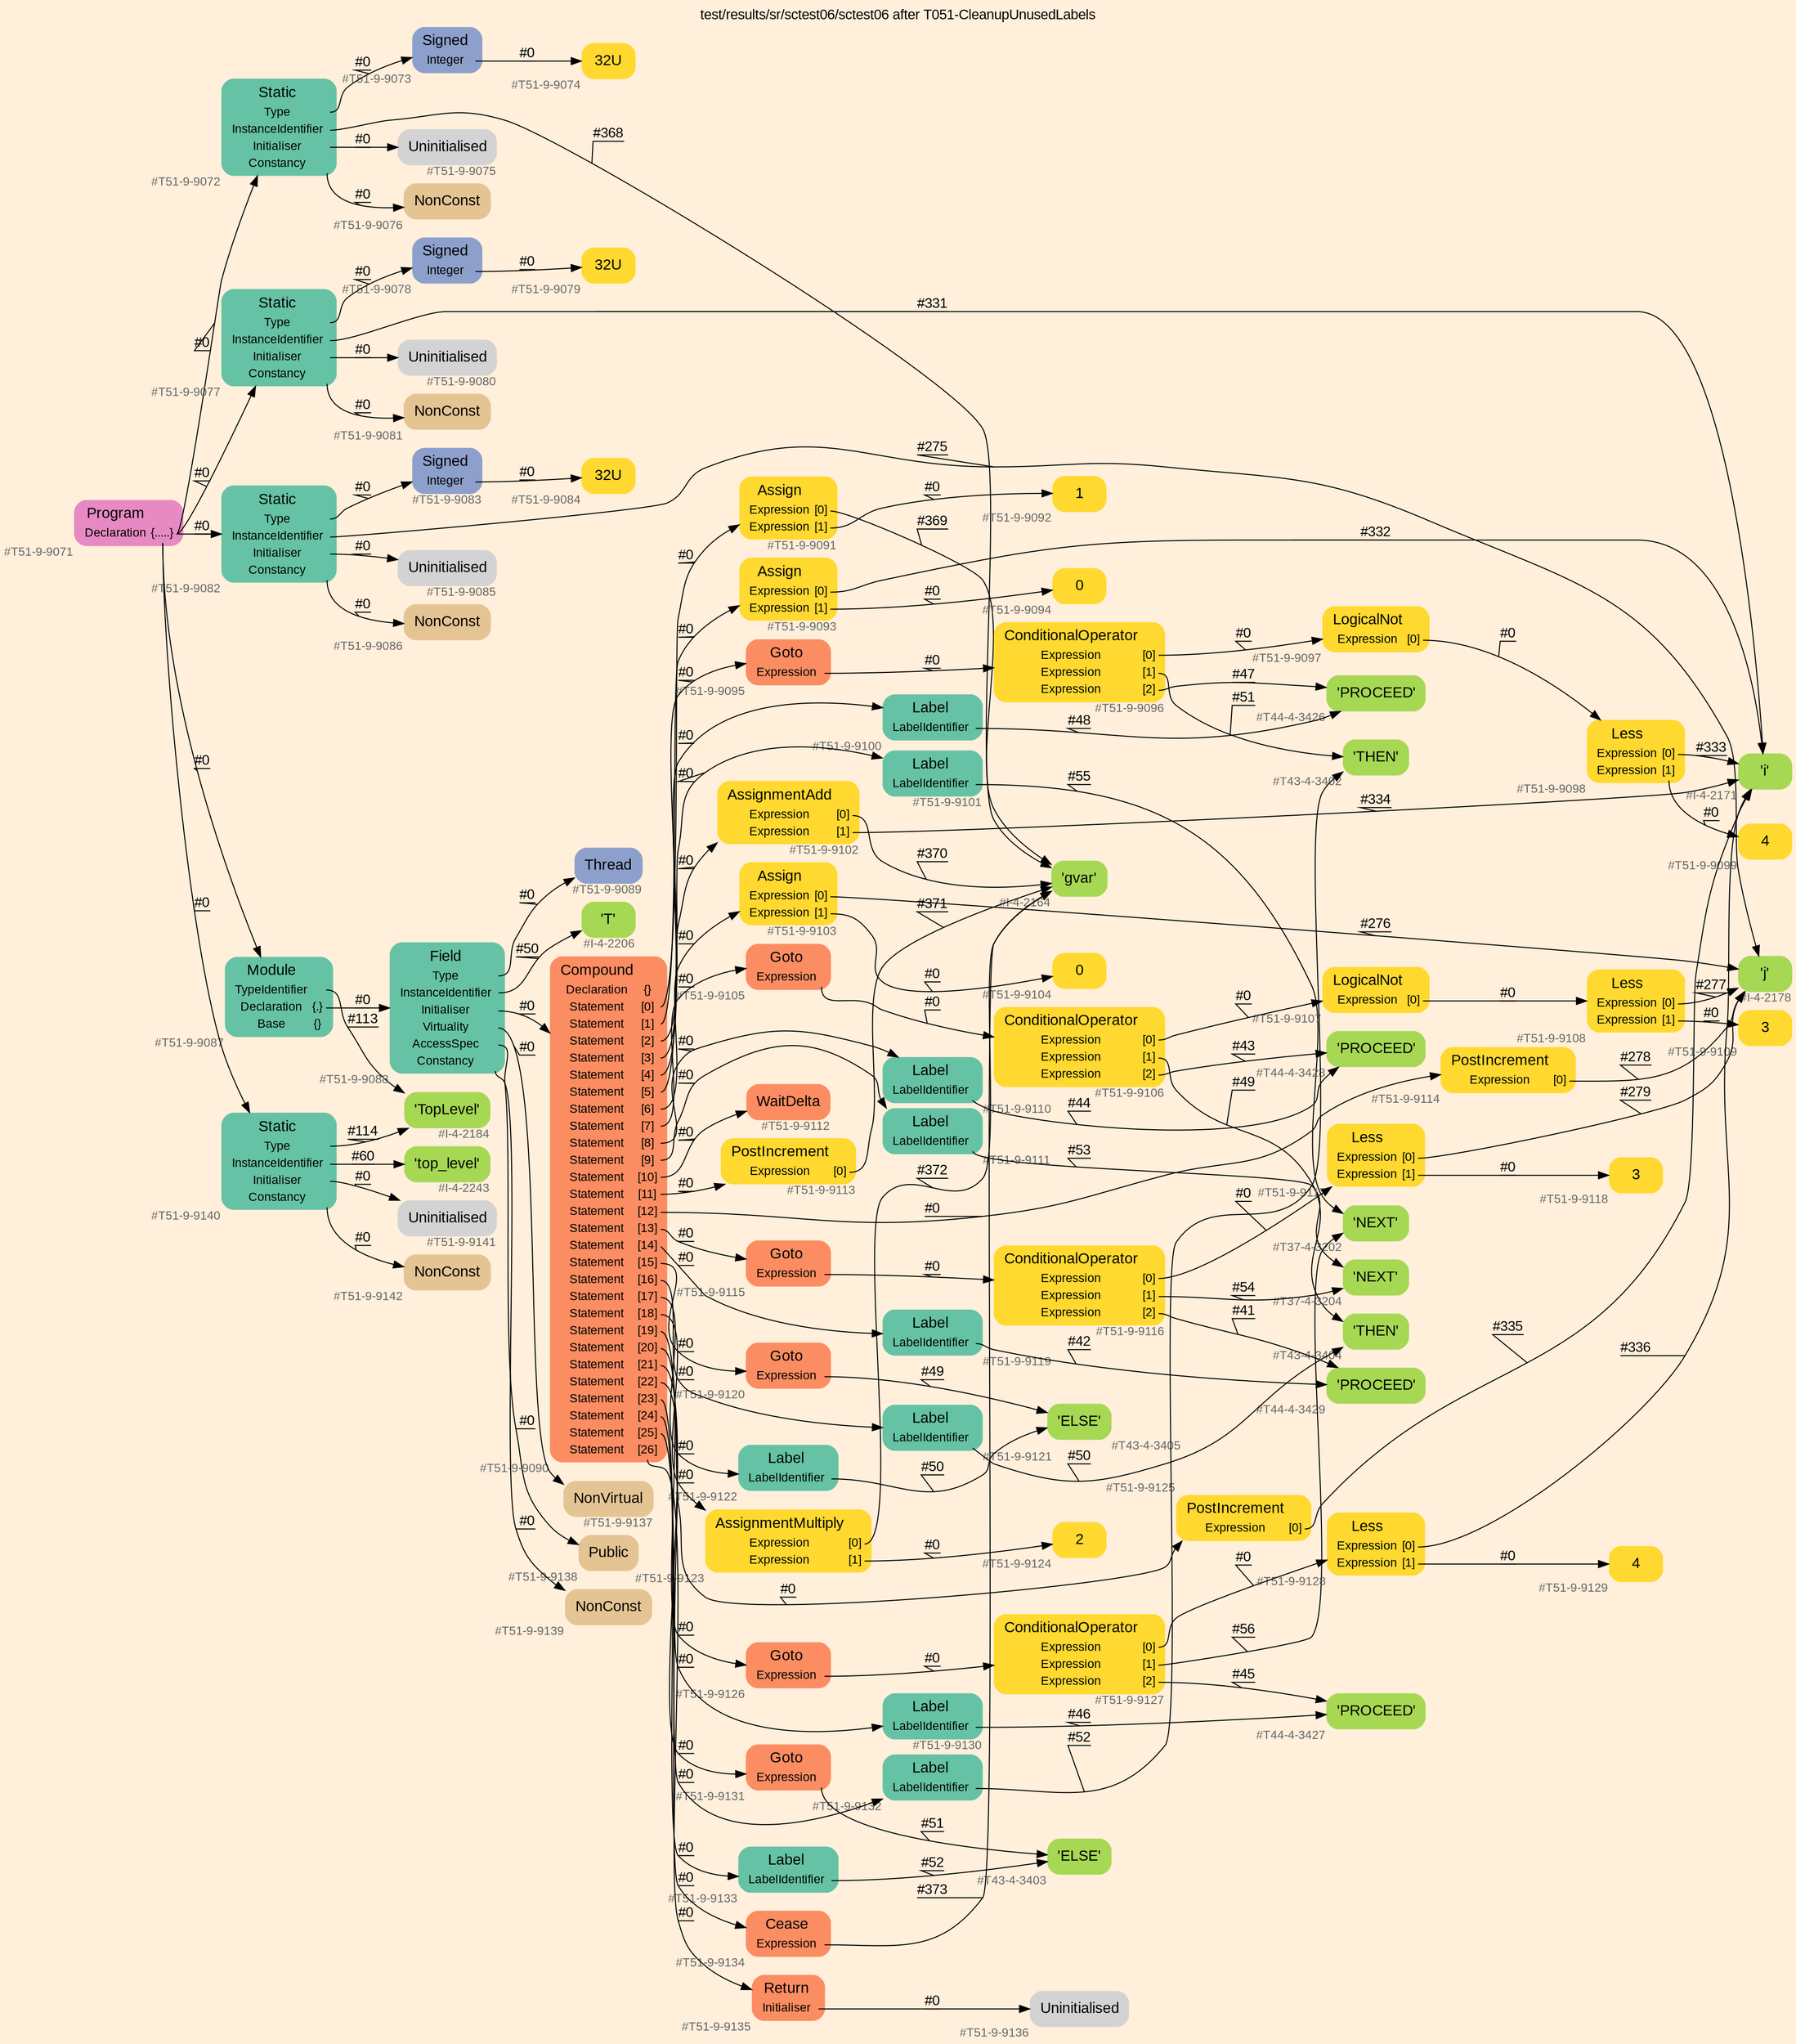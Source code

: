 digraph "test/results/sr/sctest06/sctest06 after T051-CleanupUnusedLabels" {
label = "test/results/sr/sctest06/sctest06 after T051-CleanupUnusedLabels"
labelloc = t
graph [
    rankdir = "LR"
    ranksep = 0.3
    bgcolor = antiquewhite1
    color = black
    fontcolor = black
    fontname = "Arial"
];
node [
    fontname = "Arial"
];
edge [
    fontname = "Arial"
];

// -------------------- node figure --------------------
// -------- block #T51-9-9071 ----------
"#T51-9-9071" [
    fillcolor = "/set28/4"
    xlabel = "#T51-9-9071"
    fontsize = "12"
    fontcolor = grey40
    shape = "plaintext"
    label = <<TABLE BORDER="0" CELLBORDER="0" CELLSPACING="0">
     <TR><TD><FONT COLOR="black" POINT-SIZE="15">Program</FONT></TD></TR>
     <TR><TD><FONT COLOR="black" POINT-SIZE="12">Declaration</FONT></TD><TD PORT="port0"><FONT COLOR="black" POINT-SIZE="12">{.....}</FONT></TD></TR>
    </TABLE>>
    style = "rounded,filled"
];

// -------- block #T51-9-9072 ----------
"#T51-9-9072" [
    fillcolor = "/set28/1"
    xlabel = "#T51-9-9072"
    fontsize = "12"
    fontcolor = grey40
    shape = "plaintext"
    label = <<TABLE BORDER="0" CELLBORDER="0" CELLSPACING="0">
     <TR><TD><FONT COLOR="black" POINT-SIZE="15">Static</FONT></TD></TR>
     <TR><TD><FONT COLOR="black" POINT-SIZE="12">Type</FONT></TD><TD PORT="port0"></TD></TR>
     <TR><TD><FONT COLOR="black" POINT-SIZE="12">InstanceIdentifier</FONT></TD><TD PORT="port1"></TD></TR>
     <TR><TD><FONT COLOR="black" POINT-SIZE="12">Initialiser</FONT></TD><TD PORT="port2"></TD></TR>
     <TR><TD><FONT COLOR="black" POINT-SIZE="12">Constancy</FONT></TD><TD PORT="port3"></TD></TR>
    </TABLE>>
    style = "rounded,filled"
];

// -------- block #T51-9-9073 ----------
"#T51-9-9073" [
    fillcolor = "/set28/3"
    xlabel = "#T51-9-9073"
    fontsize = "12"
    fontcolor = grey40
    shape = "plaintext"
    label = <<TABLE BORDER="0" CELLBORDER="0" CELLSPACING="0">
     <TR><TD><FONT COLOR="black" POINT-SIZE="15">Signed</FONT></TD></TR>
     <TR><TD><FONT COLOR="black" POINT-SIZE="12">Integer</FONT></TD><TD PORT="port0"></TD></TR>
    </TABLE>>
    style = "rounded,filled"
];

// -------- block #T51-9-9074 ----------
"#T51-9-9074" [
    fillcolor = "/set28/6"
    xlabel = "#T51-9-9074"
    fontsize = "12"
    fontcolor = grey40
    shape = "plaintext"
    label = <<TABLE BORDER="0" CELLBORDER="0" CELLSPACING="0">
     <TR><TD><FONT COLOR="black" POINT-SIZE="15">32U</FONT></TD></TR>
    </TABLE>>
    style = "rounded,filled"
];

// -------- block #I-4-2164 ----------
"#I-4-2164" [
    fillcolor = "/set28/5"
    xlabel = "#I-4-2164"
    fontsize = "12"
    fontcolor = grey40
    shape = "plaintext"
    label = <<TABLE BORDER="0" CELLBORDER="0" CELLSPACING="0">
     <TR><TD><FONT COLOR="black" POINT-SIZE="15">'gvar'</FONT></TD></TR>
    </TABLE>>
    style = "rounded,filled"
];

// -------- block #T51-9-9075 ----------
"#T51-9-9075" [
    xlabel = "#T51-9-9075"
    fontsize = "12"
    fontcolor = grey40
    shape = "plaintext"
    label = <<TABLE BORDER="0" CELLBORDER="0" CELLSPACING="0">
     <TR><TD><FONT COLOR="black" POINT-SIZE="15">Uninitialised</FONT></TD></TR>
    </TABLE>>
    style = "rounded,filled"
];

// -------- block #T51-9-9076 ----------
"#T51-9-9076" [
    fillcolor = "/set28/7"
    xlabel = "#T51-9-9076"
    fontsize = "12"
    fontcolor = grey40
    shape = "plaintext"
    label = <<TABLE BORDER="0" CELLBORDER="0" CELLSPACING="0">
     <TR><TD><FONT COLOR="black" POINT-SIZE="15">NonConst</FONT></TD></TR>
    </TABLE>>
    style = "rounded,filled"
];

// -------- block #T51-9-9077 ----------
"#T51-9-9077" [
    fillcolor = "/set28/1"
    xlabel = "#T51-9-9077"
    fontsize = "12"
    fontcolor = grey40
    shape = "plaintext"
    label = <<TABLE BORDER="0" CELLBORDER="0" CELLSPACING="0">
     <TR><TD><FONT COLOR="black" POINT-SIZE="15">Static</FONT></TD></TR>
     <TR><TD><FONT COLOR="black" POINT-SIZE="12">Type</FONT></TD><TD PORT="port0"></TD></TR>
     <TR><TD><FONT COLOR="black" POINT-SIZE="12">InstanceIdentifier</FONT></TD><TD PORT="port1"></TD></TR>
     <TR><TD><FONT COLOR="black" POINT-SIZE="12">Initialiser</FONT></TD><TD PORT="port2"></TD></TR>
     <TR><TD><FONT COLOR="black" POINT-SIZE="12">Constancy</FONT></TD><TD PORT="port3"></TD></TR>
    </TABLE>>
    style = "rounded,filled"
];

// -------- block #T51-9-9078 ----------
"#T51-9-9078" [
    fillcolor = "/set28/3"
    xlabel = "#T51-9-9078"
    fontsize = "12"
    fontcolor = grey40
    shape = "plaintext"
    label = <<TABLE BORDER="0" CELLBORDER="0" CELLSPACING="0">
     <TR><TD><FONT COLOR="black" POINT-SIZE="15">Signed</FONT></TD></TR>
     <TR><TD><FONT COLOR="black" POINT-SIZE="12">Integer</FONT></TD><TD PORT="port0"></TD></TR>
    </TABLE>>
    style = "rounded,filled"
];

// -------- block #T51-9-9079 ----------
"#T51-9-9079" [
    fillcolor = "/set28/6"
    xlabel = "#T51-9-9079"
    fontsize = "12"
    fontcolor = grey40
    shape = "plaintext"
    label = <<TABLE BORDER="0" CELLBORDER="0" CELLSPACING="0">
     <TR><TD><FONT COLOR="black" POINT-SIZE="15">32U</FONT></TD></TR>
    </TABLE>>
    style = "rounded,filled"
];

// -------- block #I-4-2171 ----------
"#I-4-2171" [
    fillcolor = "/set28/5"
    xlabel = "#I-4-2171"
    fontsize = "12"
    fontcolor = grey40
    shape = "plaintext"
    label = <<TABLE BORDER="0" CELLBORDER="0" CELLSPACING="0">
     <TR><TD><FONT COLOR="black" POINT-SIZE="15">'i'</FONT></TD></TR>
    </TABLE>>
    style = "rounded,filled"
];

// -------- block #T51-9-9080 ----------
"#T51-9-9080" [
    xlabel = "#T51-9-9080"
    fontsize = "12"
    fontcolor = grey40
    shape = "plaintext"
    label = <<TABLE BORDER="0" CELLBORDER="0" CELLSPACING="0">
     <TR><TD><FONT COLOR="black" POINT-SIZE="15">Uninitialised</FONT></TD></TR>
    </TABLE>>
    style = "rounded,filled"
];

// -------- block #T51-9-9081 ----------
"#T51-9-9081" [
    fillcolor = "/set28/7"
    xlabel = "#T51-9-9081"
    fontsize = "12"
    fontcolor = grey40
    shape = "plaintext"
    label = <<TABLE BORDER="0" CELLBORDER="0" CELLSPACING="0">
     <TR><TD><FONT COLOR="black" POINT-SIZE="15">NonConst</FONT></TD></TR>
    </TABLE>>
    style = "rounded,filled"
];

// -------- block #T51-9-9082 ----------
"#T51-9-9082" [
    fillcolor = "/set28/1"
    xlabel = "#T51-9-9082"
    fontsize = "12"
    fontcolor = grey40
    shape = "plaintext"
    label = <<TABLE BORDER="0" CELLBORDER="0" CELLSPACING="0">
     <TR><TD><FONT COLOR="black" POINT-SIZE="15">Static</FONT></TD></TR>
     <TR><TD><FONT COLOR="black" POINT-SIZE="12">Type</FONT></TD><TD PORT="port0"></TD></TR>
     <TR><TD><FONT COLOR="black" POINT-SIZE="12">InstanceIdentifier</FONT></TD><TD PORT="port1"></TD></TR>
     <TR><TD><FONT COLOR="black" POINT-SIZE="12">Initialiser</FONT></TD><TD PORT="port2"></TD></TR>
     <TR><TD><FONT COLOR="black" POINT-SIZE="12">Constancy</FONT></TD><TD PORT="port3"></TD></TR>
    </TABLE>>
    style = "rounded,filled"
];

// -------- block #T51-9-9083 ----------
"#T51-9-9083" [
    fillcolor = "/set28/3"
    xlabel = "#T51-9-9083"
    fontsize = "12"
    fontcolor = grey40
    shape = "plaintext"
    label = <<TABLE BORDER="0" CELLBORDER="0" CELLSPACING="0">
     <TR><TD><FONT COLOR="black" POINT-SIZE="15">Signed</FONT></TD></TR>
     <TR><TD><FONT COLOR="black" POINT-SIZE="12">Integer</FONT></TD><TD PORT="port0"></TD></TR>
    </TABLE>>
    style = "rounded,filled"
];

// -------- block #T51-9-9084 ----------
"#T51-9-9084" [
    fillcolor = "/set28/6"
    xlabel = "#T51-9-9084"
    fontsize = "12"
    fontcolor = grey40
    shape = "plaintext"
    label = <<TABLE BORDER="0" CELLBORDER="0" CELLSPACING="0">
     <TR><TD><FONT COLOR="black" POINT-SIZE="15">32U</FONT></TD></TR>
    </TABLE>>
    style = "rounded,filled"
];

// -------- block #I-4-2178 ----------
"#I-4-2178" [
    fillcolor = "/set28/5"
    xlabel = "#I-4-2178"
    fontsize = "12"
    fontcolor = grey40
    shape = "plaintext"
    label = <<TABLE BORDER="0" CELLBORDER="0" CELLSPACING="0">
     <TR><TD><FONT COLOR="black" POINT-SIZE="15">'j'</FONT></TD></TR>
    </TABLE>>
    style = "rounded,filled"
];

// -------- block #T51-9-9085 ----------
"#T51-9-9085" [
    xlabel = "#T51-9-9085"
    fontsize = "12"
    fontcolor = grey40
    shape = "plaintext"
    label = <<TABLE BORDER="0" CELLBORDER="0" CELLSPACING="0">
     <TR><TD><FONT COLOR="black" POINT-SIZE="15">Uninitialised</FONT></TD></TR>
    </TABLE>>
    style = "rounded,filled"
];

// -------- block #T51-9-9086 ----------
"#T51-9-9086" [
    fillcolor = "/set28/7"
    xlabel = "#T51-9-9086"
    fontsize = "12"
    fontcolor = grey40
    shape = "plaintext"
    label = <<TABLE BORDER="0" CELLBORDER="0" CELLSPACING="0">
     <TR><TD><FONT COLOR="black" POINT-SIZE="15">NonConst</FONT></TD></TR>
    </TABLE>>
    style = "rounded,filled"
];

// -------- block #T51-9-9087 ----------
"#T51-9-9087" [
    fillcolor = "/set28/1"
    xlabel = "#T51-9-9087"
    fontsize = "12"
    fontcolor = grey40
    shape = "plaintext"
    label = <<TABLE BORDER="0" CELLBORDER="0" CELLSPACING="0">
     <TR><TD><FONT COLOR="black" POINT-SIZE="15">Module</FONT></TD></TR>
     <TR><TD><FONT COLOR="black" POINT-SIZE="12">TypeIdentifier</FONT></TD><TD PORT="port0"></TD></TR>
     <TR><TD><FONT COLOR="black" POINT-SIZE="12">Declaration</FONT></TD><TD PORT="port1"><FONT COLOR="black" POINT-SIZE="12">{.}</FONT></TD></TR>
     <TR><TD><FONT COLOR="black" POINT-SIZE="12">Base</FONT></TD><TD PORT="port2"><FONT COLOR="black" POINT-SIZE="12">{}</FONT></TD></TR>
    </TABLE>>
    style = "rounded,filled"
];

// -------- block #I-4-2184 ----------
"#I-4-2184" [
    fillcolor = "/set28/5"
    xlabel = "#I-4-2184"
    fontsize = "12"
    fontcolor = grey40
    shape = "plaintext"
    label = <<TABLE BORDER="0" CELLBORDER="0" CELLSPACING="0">
     <TR><TD><FONT COLOR="black" POINT-SIZE="15">'TopLevel'</FONT></TD></TR>
    </TABLE>>
    style = "rounded,filled"
];

// -------- block #T51-9-9088 ----------
"#T51-9-9088" [
    fillcolor = "/set28/1"
    xlabel = "#T51-9-9088"
    fontsize = "12"
    fontcolor = grey40
    shape = "plaintext"
    label = <<TABLE BORDER="0" CELLBORDER="0" CELLSPACING="0">
     <TR><TD><FONT COLOR="black" POINT-SIZE="15">Field</FONT></TD></TR>
     <TR><TD><FONT COLOR="black" POINT-SIZE="12">Type</FONT></TD><TD PORT="port0"></TD></TR>
     <TR><TD><FONT COLOR="black" POINT-SIZE="12">InstanceIdentifier</FONT></TD><TD PORT="port1"></TD></TR>
     <TR><TD><FONT COLOR="black" POINT-SIZE="12">Initialiser</FONT></TD><TD PORT="port2"></TD></TR>
     <TR><TD><FONT COLOR="black" POINT-SIZE="12">Virtuality</FONT></TD><TD PORT="port3"></TD></TR>
     <TR><TD><FONT COLOR="black" POINT-SIZE="12">AccessSpec</FONT></TD><TD PORT="port4"></TD></TR>
     <TR><TD><FONT COLOR="black" POINT-SIZE="12">Constancy</FONT></TD><TD PORT="port5"></TD></TR>
    </TABLE>>
    style = "rounded,filled"
];

// -------- block #T51-9-9089 ----------
"#T51-9-9089" [
    fillcolor = "/set28/3"
    xlabel = "#T51-9-9089"
    fontsize = "12"
    fontcolor = grey40
    shape = "plaintext"
    label = <<TABLE BORDER="0" CELLBORDER="0" CELLSPACING="0">
     <TR><TD><FONT COLOR="black" POINT-SIZE="15">Thread</FONT></TD></TR>
    </TABLE>>
    style = "rounded,filled"
];

// -------- block #I-4-2206 ----------
"#I-4-2206" [
    fillcolor = "/set28/5"
    xlabel = "#I-4-2206"
    fontsize = "12"
    fontcolor = grey40
    shape = "plaintext"
    label = <<TABLE BORDER="0" CELLBORDER="0" CELLSPACING="0">
     <TR><TD><FONT COLOR="black" POINT-SIZE="15">'T'</FONT></TD></TR>
    </TABLE>>
    style = "rounded,filled"
];

// -------- block #T51-9-9090 ----------
"#T51-9-9090" [
    fillcolor = "/set28/2"
    xlabel = "#T51-9-9090"
    fontsize = "12"
    fontcolor = grey40
    shape = "plaintext"
    label = <<TABLE BORDER="0" CELLBORDER="0" CELLSPACING="0">
     <TR><TD><FONT COLOR="black" POINT-SIZE="15">Compound</FONT></TD></TR>
     <TR><TD><FONT COLOR="black" POINT-SIZE="12">Declaration</FONT></TD><TD PORT="port0"><FONT COLOR="black" POINT-SIZE="12">{}</FONT></TD></TR>
     <TR><TD><FONT COLOR="black" POINT-SIZE="12">Statement</FONT></TD><TD PORT="port1"><FONT COLOR="black" POINT-SIZE="12">[0]</FONT></TD></TR>
     <TR><TD><FONT COLOR="black" POINT-SIZE="12">Statement</FONT></TD><TD PORT="port2"><FONT COLOR="black" POINT-SIZE="12">[1]</FONT></TD></TR>
     <TR><TD><FONT COLOR="black" POINT-SIZE="12">Statement</FONT></TD><TD PORT="port3"><FONT COLOR="black" POINT-SIZE="12">[2]</FONT></TD></TR>
     <TR><TD><FONT COLOR="black" POINT-SIZE="12">Statement</FONT></TD><TD PORT="port4"><FONT COLOR="black" POINT-SIZE="12">[3]</FONT></TD></TR>
     <TR><TD><FONT COLOR="black" POINT-SIZE="12">Statement</FONT></TD><TD PORT="port5"><FONT COLOR="black" POINT-SIZE="12">[4]</FONT></TD></TR>
     <TR><TD><FONT COLOR="black" POINT-SIZE="12">Statement</FONT></TD><TD PORT="port6"><FONT COLOR="black" POINT-SIZE="12">[5]</FONT></TD></TR>
     <TR><TD><FONT COLOR="black" POINT-SIZE="12">Statement</FONT></TD><TD PORT="port7"><FONT COLOR="black" POINT-SIZE="12">[6]</FONT></TD></TR>
     <TR><TD><FONT COLOR="black" POINT-SIZE="12">Statement</FONT></TD><TD PORT="port8"><FONT COLOR="black" POINT-SIZE="12">[7]</FONT></TD></TR>
     <TR><TD><FONT COLOR="black" POINT-SIZE="12">Statement</FONT></TD><TD PORT="port9"><FONT COLOR="black" POINT-SIZE="12">[8]</FONT></TD></TR>
     <TR><TD><FONT COLOR="black" POINT-SIZE="12">Statement</FONT></TD><TD PORT="port10"><FONT COLOR="black" POINT-SIZE="12">[9]</FONT></TD></TR>
     <TR><TD><FONT COLOR="black" POINT-SIZE="12">Statement</FONT></TD><TD PORT="port11"><FONT COLOR="black" POINT-SIZE="12">[10]</FONT></TD></TR>
     <TR><TD><FONT COLOR="black" POINT-SIZE="12">Statement</FONT></TD><TD PORT="port12"><FONT COLOR="black" POINT-SIZE="12">[11]</FONT></TD></TR>
     <TR><TD><FONT COLOR="black" POINT-SIZE="12">Statement</FONT></TD><TD PORT="port13"><FONT COLOR="black" POINT-SIZE="12">[12]</FONT></TD></TR>
     <TR><TD><FONT COLOR="black" POINT-SIZE="12">Statement</FONT></TD><TD PORT="port14"><FONT COLOR="black" POINT-SIZE="12">[13]</FONT></TD></TR>
     <TR><TD><FONT COLOR="black" POINT-SIZE="12">Statement</FONT></TD><TD PORT="port15"><FONT COLOR="black" POINT-SIZE="12">[14]</FONT></TD></TR>
     <TR><TD><FONT COLOR="black" POINT-SIZE="12">Statement</FONT></TD><TD PORT="port16"><FONT COLOR="black" POINT-SIZE="12">[15]</FONT></TD></TR>
     <TR><TD><FONT COLOR="black" POINT-SIZE="12">Statement</FONT></TD><TD PORT="port17"><FONT COLOR="black" POINT-SIZE="12">[16]</FONT></TD></TR>
     <TR><TD><FONT COLOR="black" POINT-SIZE="12">Statement</FONT></TD><TD PORT="port18"><FONT COLOR="black" POINT-SIZE="12">[17]</FONT></TD></TR>
     <TR><TD><FONT COLOR="black" POINT-SIZE="12">Statement</FONT></TD><TD PORT="port19"><FONT COLOR="black" POINT-SIZE="12">[18]</FONT></TD></TR>
     <TR><TD><FONT COLOR="black" POINT-SIZE="12">Statement</FONT></TD><TD PORT="port20"><FONT COLOR="black" POINT-SIZE="12">[19]</FONT></TD></TR>
     <TR><TD><FONT COLOR="black" POINT-SIZE="12">Statement</FONT></TD><TD PORT="port21"><FONT COLOR="black" POINT-SIZE="12">[20]</FONT></TD></TR>
     <TR><TD><FONT COLOR="black" POINT-SIZE="12">Statement</FONT></TD><TD PORT="port22"><FONT COLOR="black" POINT-SIZE="12">[21]</FONT></TD></TR>
     <TR><TD><FONT COLOR="black" POINT-SIZE="12">Statement</FONT></TD><TD PORT="port23"><FONT COLOR="black" POINT-SIZE="12">[22]</FONT></TD></TR>
     <TR><TD><FONT COLOR="black" POINT-SIZE="12">Statement</FONT></TD><TD PORT="port24"><FONT COLOR="black" POINT-SIZE="12">[23]</FONT></TD></TR>
     <TR><TD><FONT COLOR="black" POINT-SIZE="12">Statement</FONT></TD><TD PORT="port25"><FONT COLOR="black" POINT-SIZE="12">[24]</FONT></TD></TR>
     <TR><TD><FONT COLOR="black" POINT-SIZE="12">Statement</FONT></TD><TD PORT="port26"><FONT COLOR="black" POINT-SIZE="12">[25]</FONT></TD></TR>
     <TR><TD><FONT COLOR="black" POINT-SIZE="12">Statement</FONT></TD><TD PORT="port27"><FONT COLOR="black" POINT-SIZE="12">[26]</FONT></TD></TR>
    </TABLE>>
    style = "rounded,filled"
];

// -------- block #T51-9-9091 ----------
"#T51-9-9091" [
    fillcolor = "/set28/6"
    xlabel = "#T51-9-9091"
    fontsize = "12"
    fontcolor = grey40
    shape = "plaintext"
    label = <<TABLE BORDER="0" CELLBORDER="0" CELLSPACING="0">
     <TR><TD><FONT COLOR="black" POINT-SIZE="15">Assign</FONT></TD></TR>
     <TR><TD><FONT COLOR="black" POINT-SIZE="12">Expression</FONT></TD><TD PORT="port0"><FONT COLOR="black" POINT-SIZE="12">[0]</FONT></TD></TR>
     <TR><TD><FONT COLOR="black" POINT-SIZE="12">Expression</FONT></TD><TD PORT="port1"><FONT COLOR="black" POINT-SIZE="12">[1]</FONT></TD></TR>
    </TABLE>>
    style = "rounded,filled"
];

// -------- block #T51-9-9092 ----------
"#T51-9-9092" [
    fillcolor = "/set28/6"
    xlabel = "#T51-9-9092"
    fontsize = "12"
    fontcolor = grey40
    shape = "plaintext"
    label = <<TABLE BORDER="0" CELLBORDER="0" CELLSPACING="0">
     <TR><TD><FONT COLOR="black" POINT-SIZE="15">1</FONT></TD></TR>
    </TABLE>>
    style = "rounded,filled"
];

// -------- block #T51-9-9093 ----------
"#T51-9-9093" [
    fillcolor = "/set28/6"
    xlabel = "#T51-9-9093"
    fontsize = "12"
    fontcolor = grey40
    shape = "plaintext"
    label = <<TABLE BORDER="0" CELLBORDER="0" CELLSPACING="0">
     <TR><TD><FONT COLOR="black" POINT-SIZE="15">Assign</FONT></TD></TR>
     <TR><TD><FONT COLOR="black" POINT-SIZE="12">Expression</FONT></TD><TD PORT="port0"><FONT COLOR="black" POINT-SIZE="12">[0]</FONT></TD></TR>
     <TR><TD><FONT COLOR="black" POINT-SIZE="12">Expression</FONT></TD><TD PORT="port1"><FONT COLOR="black" POINT-SIZE="12">[1]</FONT></TD></TR>
    </TABLE>>
    style = "rounded,filled"
];

// -------- block #T51-9-9094 ----------
"#T51-9-9094" [
    fillcolor = "/set28/6"
    xlabel = "#T51-9-9094"
    fontsize = "12"
    fontcolor = grey40
    shape = "plaintext"
    label = <<TABLE BORDER="0" CELLBORDER="0" CELLSPACING="0">
     <TR><TD><FONT COLOR="black" POINT-SIZE="15">0</FONT></TD></TR>
    </TABLE>>
    style = "rounded,filled"
];

// -------- block #T51-9-9095 ----------
"#T51-9-9095" [
    fillcolor = "/set28/2"
    xlabel = "#T51-9-9095"
    fontsize = "12"
    fontcolor = grey40
    shape = "plaintext"
    label = <<TABLE BORDER="0" CELLBORDER="0" CELLSPACING="0">
     <TR><TD><FONT COLOR="black" POINT-SIZE="15">Goto</FONT></TD></TR>
     <TR><TD><FONT COLOR="black" POINT-SIZE="12">Expression</FONT></TD><TD PORT="port0"></TD></TR>
    </TABLE>>
    style = "rounded,filled"
];

// -------- block #T51-9-9096 ----------
"#T51-9-9096" [
    fillcolor = "/set28/6"
    xlabel = "#T51-9-9096"
    fontsize = "12"
    fontcolor = grey40
    shape = "plaintext"
    label = <<TABLE BORDER="0" CELLBORDER="0" CELLSPACING="0">
     <TR><TD><FONT COLOR="black" POINT-SIZE="15">ConditionalOperator</FONT></TD></TR>
     <TR><TD><FONT COLOR="black" POINT-SIZE="12">Expression</FONT></TD><TD PORT="port0"><FONT COLOR="black" POINT-SIZE="12">[0]</FONT></TD></TR>
     <TR><TD><FONT COLOR="black" POINT-SIZE="12">Expression</FONT></TD><TD PORT="port1"><FONT COLOR="black" POINT-SIZE="12">[1]</FONT></TD></TR>
     <TR><TD><FONT COLOR="black" POINT-SIZE="12">Expression</FONT></TD><TD PORT="port2"><FONT COLOR="black" POINT-SIZE="12">[2]</FONT></TD></TR>
    </TABLE>>
    style = "rounded,filled"
];

// -------- block #T51-9-9097 ----------
"#T51-9-9097" [
    fillcolor = "/set28/6"
    xlabel = "#T51-9-9097"
    fontsize = "12"
    fontcolor = grey40
    shape = "plaintext"
    label = <<TABLE BORDER="0" CELLBORDER="0" CELLSPACING="0">
     <TR><TD><FONT COLOR="black" POINT-SIZE="15">LogicalNot</FONT></TD></TR>
     <TR><TD><FONT COLOR="black" POINT-SIZE="12">Expression</FONT></TD><TD PORT="port0"><FONT COLOR="black" POINT-SIZE="12">[0]</FONT></TD></TR>
    </TABLE>>
    style = "rounded,filled"
];

// -------- block #T51-9-9098 ----------
"#T51-9-9098" [
    fillcolor = "/set28/6"
    xlabel = "#T51-9-9098"
    fontsize = "12"
    fontcolor = grey40
    shape = "plaintext"
    label = <<TABLE BORDER="0" CELLBORDER="0" CELLSPACING="0">
     <TR><TD><FONT COLOR="black" POINT-SIZE="15">Less</FONT></TD></TR>
     <TR><TD><FONT COLOR="black" POINT-SIZE="12">Expression</FONT></TD><TD PORT="port0"><FONT COLOR="black" POINT-SIZE="12">[0]</FONT></TD></TR>
     <TR><TD><FONT COLOR="black" POINT-SIZE="12">Expression</FONT></TD><TD PORT="port1"><FONT COLOR="black" POINT-SIZE="12">[1]</FONT></TD></TR>
    </TABLE>>
    style = "rounded,filled"
];

// -------- block #T51-9-9099 ----------
"#T51-9-9099" [
    fillcolor = "/set28/6"
    xlabel = "#T51-9-9099"
    fontsize = "12"
    fontcolor = grey40
    shape = "plaintext"
    label = <<TABLE BORDER="0" CELLBORDER="0" CELLSPACING="0">
     <TR><TD><FONT COLOR="black" POINT-SIZE="15">4</FONT></TD></TR>
    </TABLE>>
    style = "rounded,filled"
];

// -------- block #T43-4-3402 ----------
"#T43-4-3402" [
    fillcolor = "/set28/5"
    xlabel = "#T43-4-3402"
    fontsize = "12"
    fontcolor = grey40
    shape = "plaintext"
    label = <<TABLE BORDER="0" CELLBORDER="0" CELLSPACING="0">
     <TR><TD><FONT COLOR="black" POINT-SIZE="15">'THEN'</FONT></TD></TR>
    </TABLE>>
    style = "rounded,filled"
];

// -------- block #T44-4-3426 ----------
"#T44-4-3426" [
    fillcolor = "/set28/5"
    xlabel = "#T44-4-3426"
    fontsize = "12"
    fontcolor = grey40
    shape = "plaintext"
    label = <<TABLE BORDER="0" CELLBORDER="0" CELLSPACING="0">
     <TR><TD><FONT COLOR="black" POINT-SIZE="15">'PROCEED'</FONT></TD></TR>
    </TABLE>>
    style = "rounded,filled"
];

// -------- block #T51-9-9100 ----------
"#T51-9-9100" [
    fillcolor = "/set28/1"
    xlabel = "#T51-9-9100"
    fontsize = "12"
    fontcolor = grey40
    shape = "plaintext"
    label = <<TABLE BORDER="0" CELLBORDER="0" CELLSPACING="0">
     <TR><TD><FONT COLOR="black" POINT-SIZE="15">Label</FONT></TD></TR>
     <TR><TD><FONT COLOR="black" POINT-SIZE="12">LabelIdentifier</FONT></TD><TD PORT="port0"></TD></TR>
    </TABLE>>
    style = "rounded,filled"
];

// -------- block #T51-9-9101 ----------
"#T51-9-9101" [
    fillcolor = "/set28/1"
    xlabel = "#T51-9-9101"
    fontsize = "12"
    fontcolor = grey40
    shape = "plaintext"
    label = <<TABLE BORDER="0" CELLBORDER="0" CELLSPACING="0">
     <TR><TD><FONT COLOR="black" POINT-SIZE="15">Label</FONT></TD></TR>
     <TR><TD><FONT COLOR="black" POINT-SIZE="12">LabelIdentifier</FONT></TD><TD PORT="port0"></TD></TR>
    </TABLE>>
    style = "rounded,filled"
];

// -------- block #T37-4-3202 ----------
"#T37-4-3202" [
    fillcolor = "/set28/5"
    xlabel = "#T37-4-3202"
    fontsize = "12"
    fontcolor = grey40
    shape = "plaintext"
    label = <<TABLE BORDER="0" CELLBORDER="0" CELLSPACING="0">
     <TR><TD><FONT COLOR="black" POINT-SIZE="15">'NEXT'</FONT></TD></TR>
    </TABLE>>
    style = "rounded,filled"
];

// -------- block #T51-9-9102 ----------
"#T51-9-9102" [
    fillcolor = "/set28/6"
    xlabel = "#T51-9-9102"
    fontsize = "12"
    fontcolor = grey40
    shape = "plaintext"
    label = <<TABLE BORDER="0" CELLBORDER="0" CELLSPACING="0">
     <TR><TD><FONT COLOR="black" POINT-SIZE="15">AssignmentAdd</FONT></TD></TR>
     <TR><TD><FONT COLOR="black" POINT-SIZE="12">Expression</FONT></TD><TD PORT="port0"><FONT COLOR="black" POINT-SIZE="12">[0]</FONT></TD></TR>
     <TR><TD><FONT COLOR="black" POINT-SIZE="12">Expression</FONT></TD><TD PORT="port1"><FONT COLOR="black" POINT-SIZE="12">[1]</FONT></TD></TR>
    </TABLE>>
    style = "rounded,filled"
];

// -------- block #T51-9-9103 ----------
"#T51-9-9103" [
    fillcolor = "/set28/6"
    xlabel = "#T51-9-9103"
    fontsize = "12"
    fontcolor = grey40
    shape = "plaintext"
    label = <<TABLE BORDER="0" CELLBORDER="0" CELLSPACING="0">
     <TR><TD><FONT COLOR="black" POINT-SIZE="15">Assign</FONT></TD></TR>
     <TR><TD><FONT COLOR="black" POINT-SIZE="12">Expression</FONT></TD><TD PORT="port0"><FONT COLOR="black" POINT-SIZE="12">[0]</FONT></TD></TR>
     <TR><TD><FONT COLOR="black" POINT-SIZE="12">Expression</FONT></TD><TD PORT="port1"><FONT COLOR="black" POINT-SIZE="12">[1]</FONT></TD></TR>
    </TABLE>>
    style = "rounded,filled"
];

// -------- block #T51-9-9104 ----------
"#T51-9-9104" [
    fillcolor = "/set28/6"
    xlabel = "#T51-9-9104"
    fontsize = "12"
    fontcolor = grey40
    shape = "plaintext"
    label = <<TABLE BORDER="0" CELLBORDER="0" CELLSPACING="0">
     <TR><TD><FONT COLOR="black" POINT-SIZE="15">0</FONT></TD></TR>
    </TABLE>>
    style = "rounded,filled"
];

// -------- block #T51-9-9105 ----------
"#T51-9-9105" [
    fillcolor = "/set28/2"
    xlabel = "#T51-9-9105"
    fontsize = "12"
    fontcolor = grey40
    shape = "plaintext"
    label = <<TABLE BORDER="0" CELLBORDER="0" CELLSPACING="0">
     <TR><TD><FONT COLOR="black" POINT-SIZE="15">Goto</FONT></TD></TR>
     <TR><TD><FONT COLOR="black" POINT-SIZE="12">Expression</FONT></TD><TD PORT="port0"></TD></TR>
    </TABLE>>
    style = "rounded,filled"
];

// -------- block #T51-9-9106 ----------
"#T51-9-9106" [
    fillcolor = "/set28/6"
    xlabel = "#T51-9-9106"
    fontsize = "12"
    fontcolor = grey40
    shape = "plaintext"
    label = <<TABLE BORDER="0" CELLBORDER="0" CELLSPACING="0">
     <TR><TD><FONT COLOR="black" POINT-SIZE="15">ConditionalOperator</FONT></TD></TR>
     <TR><TD><FONT COLOR="black" POINT-SIZE="12">Expression</FONT></TD><TD PORT="port0"><FONT COLOR="black" POINT-SIZE="12">[0]</FONT></TD></TR>
     <TR><TD><FONT COLOR="black" POINT-SIZE="12">Expression</FONT></TD><TD PORT="port1"><FONT COLOR="black" POINT-SIZE="12">[1]</FONT></TD></TR>
     <TR><TD><FONT COLOR="black" POINT-SIZE="12">Expression</FONT></TD><TD PORT="port2"><FONT COLOR="black" POINT-SIZE="12">[2]</FONT></TD></TR>
    </TABLE>>
    style = "rounded,filled"
];

// -------- block #T51-9-9107 ----------
"#T51-9-9107" [
    fillcolor = "/set28/6"
    xlabel = "#T51-9-9107"
    fontsize = "12"
    fontcolor = grey40
    shape = "plaintext"
    label = <<TABLE BORDER="0" CELLBORDER="0" CELLSPACING="0">
     <TR><TD><FONT COLOR="black" POINT-SIZE="15">LogicalNot</FONT></TD></TR>
     <TR><TD><FONT COLOR="black" POINT-SIZE="12">Expression</FONT></TD><TD PORT="port0"><FONT COLOR="black" POINT-SIZE="12">[0]</FONT></TD></TR>
    </TABLE>>
    style = "rounded,filled"
];

// -------- block #T51-9-9108 ----------
"#T51-9-9108" [
    fillcolor = "/set28/6"
    xlabel = "#T51-9-9108"
    fontsize = "12"
    fontcolor = grey40
    shape = "plaintext"
    label = <<TABLE BORDER="0" CELLBORDER="0" CELLSPACING="0">
     <TR><TD><FONT COLOR="black" POINT-SIZE="15">Less</FONT></TD></TR>
     <TR><TD><FONT COLOR="black" POINT-SIZE="12">Expression</FONT></TD><TD PORT="port0"><FONT COLOR="black" POINT-SIZE="12">[0]</FONT></TD></TR>
     <TR><TD><FONT COLOR="black" POINT-SIZE="12">Expression</FONT></TD><TD PORT="port1"><FONT COLOR="black" POINT-SIZE="12">[1]</FONT></TD></TR>
    </TABLE>>
    style = "rounded,filled"
];

// -------- block #T51-9-9109 ----------
"#T51-9-9109" [
    fillcolor = "/set28/6"
    xlabel = "#T51-9-9109"
    fontsize = "12"
    fontcolor = grey40
    shape = "plaintext"
    label = <<TABLE BORDER="0" CELLBORDER="0" CELLSPACING="0">
     <TR><TD><FONT COLOR="black" POINT-SIZE="15">3</FONT></TD></TR>
    </TABLE>>
    style = "rounded,filled"
];

// -------- block #T43-4-3404 ----------
"#T43-4-3404" [
    fillcolor = "/set28/5"
    xlabel = "#T43-4-3404"
    fontsize = "12"
    fontcolor = grey40
    shape = "plaintext"
    label = <<TABLE BORDER="0" CELLBORDER="0" CELLSPACING="0">
     <TR><TD><FONT COLOR="black" POINT-SIZE="15">'THEN'</FONT></TD></TR>
    </TABLE>>
    style = "rounded,filled"
];

// -------- block #T44-4-3428 ----------
"#T44-4-3428" [
    fillcolor = "/set28/5"
    xlabel = "#T44-4-3428"
    fontsize = "12"
    fontcolor = grey40
    shape = "plaintext"
    label = <<TABLE BORDER="0" CELLBORDER="0" CELLSPACING="0">
     <TR><TD><FONT COLOR="black" POINT-SIZE="15">'PROCEED'</FONT></TD></TR>
    </TABLE>>
    style = "rounded,filled"
];

// -------- block #T51-9-9110 ----------
"#T51-9-9110" [
    fillcolor = "/set28/1"
    xlabel = "#T51-9-9110"
    fontsize = "12"
    fontcolor = grey40
    shape = "plaintext"
    label = <<TABLE BORDER="0" CELLBORDER="0" CELLSPACING="0">
     <TR><TD><FONT COLOR="black" POINT-SIZE="15">Label</FONT></TD></TR>
     <TR><TD><FONT COLOR="black" POINT-SIZE="12">LabelIdentifier</FONT></TD><TD PORT="port0"></TD></TR>
    </TABLE>>
    style = "rounded,filled"
];

// -------- block #T51-9-9111 ----------
"#T51-9-9111" [
    fillcolor = "/set28/1"
    xlabel = "#T51-9-9111"
    fontsize = "12"
    fontcolor = grey40
    shape = "plaintext"
    label = <<TABLE BORDER="0" CELLBORDER="0" CELLSPACING="0">
     <TR><TD><FONT COLOR="black" POINT-SIZE="15">Label</FONT></TD></TR>
     <TR><TD><FONT COLOR="black" POINT-SIZE="12">LabelIdentifier</FONT></TD><TD PORT="port0"></TD></TR>
    </TABLE>>
    style = "rounded,filled"
];

// -------- block #T37-4-3204 ----------
"#T37-4-3204" [
    fillcolor = "/set28/5"
    xlabel = "#T37-4-3204"
    fontsize = "12"
    fontcolor = grey40
    shape = "plaintext"
    label = <<TABLE BORDER="0" CELLBORDER="0" CELLSPACING="0">
     <TR><TD><FONT COLOR="black" POINT-SIZE="15">'NEXT'</FONT></TD></TR>
    </TABLE>>
    style = "rounded,filled"
];

// -------- block #T51-9-9112 ----------
"#T51-9-9112" [
    fillcolor = "/set28/2"
    xlabel = "#T51-9-9112"
    fontsize = "12"
    fontcolor = grey40
    shape = "plaintext"
    label = <<TABLE BORDER="0" CELLBORDER="0" CELLSPACING="0">
     <TR><TD><FONT COLOR="black" POINT-SIZE="15">WaitDelta</FONT></TD></TR>
    </TABLE>>
    style = "rounded,filled"
];

// -------- block #T51-9-9113 ----------
"#T51-9-9113" [
    fillcolor = "/set28/6"
    xlabel = "#T51-9-9113"
    fontsize = "12"
    fontcolor = grey40
    shape = "plaintext"
    label = <<TABLE BORDER="0" CELLBORDER="0" CELLSPACING="0">
     <TR><TD><FONT COLOR="black" POINT-SIZE="15">PostIncrement</FONT></TD></TR>
     <TR><TD><FONT COLOR="black" POINT-SIZE="12">Expression</FONT></TD><TD PORT="port0"><FONT COLOR="black" POINT-SIZE="12">[0]</FONT></TD></TR>
    </TABLE>>
    style = "rounded,filled"
];

// -------- block #T51-9-9114 ----------
"#T51-9-9114" [
    fillcolor = "/set28/6"
    xlabel = "#T51-9-9114"
    fontsize = "12"
    fontcolor = grey40
    shape = "plaintext"
    label = <<TABLE BORDER="0" CELLBORDER="0" CELLSPACING="0">
     <TR><TD><FONT COLOR="black" POINT-SIZE="15">PostIncrement</FONT></TD></TR>
     <TR><TD><FONT COLOR="black" POINT-SIZE="12">Expression</FONT></TD><TD PORT="port0"><FONT COLOR="black" POINT-SIZE="12">[0]</FONT></TD></TR>
    </TABLE>>
    style = "rounded,filled"
];

// -------- block #T51-9-9115 ----------
"#T51-9-9115" [
    fillcolor = "/set28/2"
    xlabel = "#T51-9-9115"
    fontsize = "12"
    fontcolor = grey40
    shape = "plaintext"
    label = <<TABLE BORDER="0" CELLBORDER="0" CELLSPACING="0">
     <TR><TD><FONT COLOR="black" POINT-SIZE="15">Goto</FONT></TD></TR>
     <TR><TD><FONT COLOR="black" POINT-SIZE="12">Expression</FONT></TD><TD PORT="port0"></TD></TR>
    </TABLE>>
    style = "rounded,filled"
];

// -------- block #T51-9-9116 ----------
"#T51-9-9116" [
    fillcolor = "/set28/6"
    xlabel = "#T51-9-9116"
    fontsize = "12"
    fontcolor = grey40
    shape = "plaintext"
    label = <<TABLE BORDER="0" CELLBORDER="0" CELLSPACING="0">
     <TR><TD><FONT COLOR="black" POINT-SIZE="15">ConditionalOperator</FONT></TD></TR>
     <TR><TD><FONT COLOR="black" POINT-SIZE="12">Expression</FONT></TD><TD PORT="port0"><FONT COLOR="black" POINT-SIZE="12">[0]</FONT></TD></TR>
     <TR><TD><FONT COLOR="black" POINT-SIZE="12">Expression</FONT></TD><TD PORT="port1"><FONT COLOR="black" POINT-SIZE="12">[1]</FONT></TD></TR>
     <TR><TD><FONT COLOR="black" POINT-SIZE="12">Expression</FONT></TD><TD PORT="port2"><FONT COLOR="black" POINT-SIZE="12">[2]</FONT></TD></TR>
    </TABLE>>
    style = "rounded,filled"
];

// -------- block #T51-9-9117 ----------
"#T51-9-9117" [
    fillcolor = "/set28/6"
    xlabel = "#T51-9-9117"
    fontsize = "12"
    fontcolor = grey40
    shape = "plaintext"
    label = <<TABLE BORDER="0" CELLBORDER="0" CELLSPACING="0">
     <TR><TD><FONT COLOR="black" POINT-SIZE="15">Less</FONT></TD></TR>
     <TR><TD><FONT COLOR="black" POINT-SIZE="12">Expression</FONT></TD><TD PORT="port0"><FONT COLOR="black" POINT-SIZE="12">[0]</FONT></TD></TR>
     <TR><TD><FONT COLOR="black" POINT-SIZE="12">Expression</FONT></TD><TD PORT="port1"><FONT COLOR="black" POINT-SIZE="12">[1]</FONT></TD></TR>
    </TABLE>>
    style = "rounded,filled"
];

// -------- block #T51-9-9118 ----------
"#T51-9-9118" [
    fillcolor = "/set28/6"
    xlabel = "#T51-9-9118"
    fontsize = "12"
    fontcolor = grey40
    shape = "plaintext"
    label = <<TABLE BORDER="0" CELLBORDER="0" CELLSPACING="0">
     <TR><TD><FONT COLOR="black" POINT-SIZE="15">3</FONT></TD></TR>
    </TABLE>>
    style = "rounded,filled"
];

// -------- block #T44-4-3429 ----------
"#T44-4-3429" [
    fillcolor = "/set28/5"
    xlabel = "#T44-4-3429"
    fontsize = "12"
    fontcolor = grey40
    shape = "plaintext"
    label = <<TABLE BORDER="0" CELLBORDER="0" CELLSPACING="0">
     <TR><TD><FONT COLOR="black" POINT-SIZE="15">'PROCEED'</FONT></TD></TR>
    </TABLE>>
    style = "rounded,filled"
];

// -------- block #T51-9-9119 ----------
"#T51-9-9119" [
    fillcolor = "/set28/1"
    xlabel = "#T51-9-9119"
    fontsize = "12"
    fontcolor = grey40
    shape = "plaintext"
    label = <<TABLE BORDER="0" CELLBORDER="0" CELLSPACING="0">
     <TR><TD><FONT COLOR="black" POINT-SIZE="15">Label</FONT></TD></TR>
     <TR><TD><FONT COLOR="black" POINT-SIZE="12">LabelIdentifier</FONT></TD><TD PORT="port0"></TD></TR>
    </TABLE>>
    style = "rounded,filled"
];

// -------- block #T51-9-9120 ----------
"#T51-9-9120" [
    fillcolor = "/set28/2"
    xlabel = "#T51-9-9120"
    fontsize = "12"
    fontcolor = grey40
    shape = "plaintext"
    label = <<TABLE BORDER="0" CELLBORDER="0" CELLSPACING="0">
     <TR><TD><FONT COLOR="black" POINT-SIZE="15">Goto</FONT></TD></TR>
     <TR><TD><FONT COLOR="black" POINT-SIZE="12">Expression</FONT></TD><TD PORT="port0"></TD></TR>
    </TABLE>>
    style = "rounded,filled"
];

// -------- block #T43-4-3405 ----------
"#T43-4-3405" [
    fillcolor = "/set28/5"
    xlabel = "#T43-4-3405"
    fontsize = "12"
    fontcolor = grey40
    shape = "plaintext"
    label = <<TABLE BORDER="0" CELLBORDER="0" CELLSPACING="0">
     <TR><TD><FONT COLOR="black" POINT-SIZE="15">'ELSE'</FONT></TD></TR>
    </TABLE>>
    style = "rounded,filled"
];

// -------- block #T51-9-9121 ----------
"#T51-9-9121" [
    fillcolor = "/set28/1"
    xlabel = "#T51-9-9121"
    fontsize = "12"
    fontcolor = grey40
    shape = "plaintext"
    label = <<TABLE BORDER="0" CELLBORDER="0" CELLSPACING="0">
     <TR><TD><FONT COLOR="black" POINT-SIZE="15">Label</FONT></TD></TR>
     <TR><TD><FONT COLOR="black" POINT-SIZE="12">LabelIdentifier</FONT></TD><TD PORT="port0"></TD></TR>
    </TABLE>>
    style = "rounded,filled"
];

// -------- block #T51-9-9122 ----------
"#T51-9-9122" [
    fillcolor = "/set28/1"
    xlabel = "#T51-9-9122"
    fontsize = "12"
    fontcolor = grey40
    shape = "plaintext"
    label = <<TABLE BORDER="0" CELLBORDER="0" CELLSPACING="0">
     <TR><TD><FONT COLOR="black" POINT-SIZE="15">Label</FONT></TD></TR>
     <TR><TD><FONT COLOR="black" POINT-SIZE="12">LabelIdentifier</FONT></TD><TD PORT="port0"></TD></TR>
    </TABLE>>
    style = "rounded,filled"
];

// -------- block #T51-9-9123 ----------
"#T51-9-9123" [
    fillcolor = "/set28/6"
    xlabel = "#T51-9-9123"
    fontsize = "12"
    fontcolor = grey40
    shape = "plaintext"
    label = <<TABLE BORDER="0" CELLBORDER="0" CELLSPACING="0">
     <TR><TD><FONT COLOR="black" POINT-SIZE="15">AssignmentMultiply</FONT></TD></TR>
     <TR><TD><FONT COLOR="black" POINT-SIZE="12">Expression</FONT></TD><TD PORT="port0"><FONT COLOR="black" POINT-SIZE="12">[0]</FONT></TD></TR>
     <TR><TD><FONT COLOR="black" POINT-SIZE="12">Expression</FONT></TD><TD PORT="port1"><FONT COLOR="black" POINT-SIZE="12">[1]</FONT></TD></TR>
    </TABLE>>
    style = "rounded,filled"
];

// -------- block #T51-9-9124 ----------
"#T51-9-9124" [
    fillcolor = "/set28/6"
    xlabel = "#T51-9-9124"
    fontsize = "12"
    fontcolor = grey40
    shape = "plaintext"
    label = <<TABLE BORDER="0" CELLBORDER="0" CELLSPACING="0">
     <TR><TD><FONT COLOR="black" POINT-SIZE="15">2</FONT></TD></TR>
    </TABLE>>
    style = "rounded,filled"
];

// -------- block #T51-9-9125 ----------
"#T51-9-9125" [
    fillcolor = "/set28/6"
    xlabel = "#T51-9-9125"
    fontsize = "12"
    fontcolor = grey40
    shape = "plaintext"
    label = <<TABLE BORDER="0" CELLBORDER="0" CELLSPACING="0">
     <TR><TD><FONT COLOR="black" POINT-SIZE="15">PostIncrement</FONT></TD></TR>
     <TR><TD><FONT COLOR="black" POINT-SIZE="12">Expression</FONT></TD><TD PORT="port0"><FONT COLOR="black" POINT-SIZE="12">[0]</FONT></TD></TR>
    </TABLE>>
    style = "rounded,filled"
];

// -------- block #T51-9-9126 ----------
"#T51-9-9126" [
    fillcolor = "/set28/2"
    xlabel = "#T51-9-9126"
    fontsize = "12"
    fontcolor = grey40
    shape = "plaintext"
    label = <<TABLE BORDER="0" CELLBORDER="0" CELLSPACING="0">
     <TR><TD><FONT COLOR="black" POINT-SIZE="15">Goto</FONT></TD></TR>
     <TR><TD><FONT COLOR="black" POINT-SIZE="12">Expression</FONT></TD><TD PORT="port0"></TD></TR>
    </TABLE>>
    style = "rounded,filled"
];

// -------- block #T51-9-9127 ----------
"#T51-9-9127" [
    fillcolor = "/set28/6"
    xlabel = "#T51-9-9127"
    fontsize = "12"
    fontcolor = grey40
    shape = "plaintext"
    label = <<TABLE BORDER="0" CELLBORDER="0" CELLSPACING="0">
     <TR><TD><FONT COLOR="black" POINT-SIZE="15">ConditionalOperator</FONT></TD></TR>
     <TR><TD><FONT COLOR="black" POINT-SIZE="12">Expression</FONT></TD><TD PORT="port0"><FONT COLOR="black" POINT-SIZE="12">[0]</FONT></TD></TR>
     <TR><TD><FONT COLOR="black" POINT-SIZE="12">Expression</FONT></TD><TD PORT="port1"><FONT COLOR="black" POINT-SIZE="12">[1]</FONT></TD></TR>
     <TR><TD><FONT COLOR="black" POINT-SIZE="12">Expression</FONT></TD><TD PORT="port2"><FONT COLOR="black" POINT-SIZE="12">[2]</FONT></TD></TR>
    </TABLE>>
    style = "rounded,filled"
];

// -------- block #T51-9-9128 ----------
"#T51-9-9128" [
    fillcolor = "/set28/6"
    xlabel = "#T51-9-9128"
    fontsize = "12"
    fontcolor = grey40
    shape = "plaintext"
    label = <<TABLE BORDER="0" CELLBORDER="0" CELLSPACING="0">
     <TR><TD><FONT COLOR="black" POINT-SIZE="15">Less</FONT></TD></TR>
     <TR><TD><FONT COLOR="black" POINT-SIZE="12">Expression</FONT></TD><TD PORT="port0"><FONT COLOR="black" POINT-SIZE="12">[0]</FONT></TD></TR>
     <TR><TD><FONT COLOR="black" POINT-SIZE="12">Expression</FONT></TD><TD PORT="port1"><FONT COLOR="black" POINT-SIZE="12">[1]</FONT></TD></TR>
    </TABLE>>
    style = "rounded,filled"
];

// -------- block #T51-9-9129 ----------
"#T51-9-9129" [
    fillcolor = "/set28/6"
    xlabel = "#T51-9-9129"
    fontsize = "12"
    fontcolor = grey40
    shape = "plaintext"
    label = <<TABLE BORDER="0" CELLBORDER="0" CELLSPACING="0">
     <TR><TD><FONT COLOR="black" POINT-SIZE="15">4</FONT></TD></TR>
    </TABLE>>
    style = "rounded,filled"
];

// -------- block #T44-4-3427 ----------
"#T44-4-3427" [
    fillcolor = "/set28/5"
    xlabel = "#T44-4-3427"
    fontsize = "12"
    fontcolor = grey40
    shape = "plaintext"
    label = <<TABLE BORDER="0" CELLBORDER="0" CELLSPACING="0">
     <TR><TD><FONT COLOR="black" POINT-SIZE="15">'PROCEED'</FONT></TD></TR>
    </TABLE>>
    style = "rounded,filled"
];

// -------- block #T51-9-9130 ----------
"#T51-9-9130" [
    fillcolor = "/set28/1"
    xlabel = "#T51-9-9130"
    fontsize = "12"
    fontcolor = grey40
    shape = "plaintext"
    label = <<TABLE BORDER="0" CELLBORDER="0" CELLSPACING="0">
     <TR><TD><FONT COLOR="black" POINT-SIZE="15">Label</FONT></TD></TR>
     <TR><TD><FONT COLOR="black" POINT-SIZE="12">LabelIdentifier</FONT></TD><TD PORT="port0"></TD></TR>
    </TABLE>>
    style = "rounded,filled"
];

// -------- block #T51-9-9131 ----------
"#T51-9-9131" [
    fillcolor = "/set28/2"
    xlabel = "#T51-9-9131"
    fontsize = "12"
    fontcolor = grey40
    shape = "plaintext"
    label = <<TABLE BORDER="0" CELLBORDER="0" CELLSPACING="0">
     <TR><TD><FONT COLOR="black" POINT-SIZE="15">Goto</FONT></TD></TR>
     <TR><TD><FONT COLOR="black" POINT-SIZE="12">Expression</FONT></TD><TD PORT="port0"></TD></TR>
    </TABLE>>
    style = "rounded,filled"
];

// -------- block #T43-4-3403 ----------
"#T43-4-3403" [
    fillcolor = "/set28/5"
    xlabel = "#T43-4-3403"
    fontsize = "12"
    fontcolor = grey40
    shape = "plaintext"
    label = <<TABLE BORDER="0" CELLBORDER="0" CELLSPACING="0">
     <TR><TD><FONT COLOR="black" POINT-SIZE="15">'ELSE'</FONT></TD></TR>
    </TABLE>>
    style = "rounded,filled"
];

// -------- block #T51-9-9132 ----------
"#T51-9-9132" [
    fillcolor = "/set28/1"
    xlabel = "#T51-9-9132"
    fontsize = "12"
    fontcolor = grey40
    shape = "plaintext"
    label = <<TABLE BORDER="0" CELLBORDER="0" CELLSPACING="0">
     <TR><TD><FONT COLOR="black" POINT-SIZE="15">Label</FONT></TD></TR>
     <TR><TD><FONT COLOR="black" POINT-SIZE="12">LabelIdentifier</FONT></TD><TD PORT="port0"></TD></TR>
    </TABLE>>
    style = "rounded,filled"
];

// -------- block #T51-9-9133 ----------
"#T51-9-9133" [
    fillcolor = "/set28/1"
    xlabel = "#T51-9-9133"
    fontsize = "12"
    fontcolor = grey40
    shape = "plaintext"
    label = <<TABLE BORDER="0" CELLBORDER="0" CELLSPACING="0">
     <TR><TD><FONT COLOR="black" POINT-SIZE="15">Label</FONT></TD></TR>
     <TR><TD><FONT COLOR="black" POINT-SIZE="12">LabelIdentifier</FONT></TD><TD PORT="port0"></TD></TR>
    </TABLE>>
    style = "rounded,filled"
];

// -------- block #T51-9-9134 ----------
"#T51-9-9134" [
    fillcolor = "/set28/2"
    xlabel = "#T51-9-9134"
    fontsize = "12"
    fontcolor = grey40
    shape = "plaintext"
    label = <<TABLE BORDER="0" CELLBORDER="0" CELLSPACING="0">
     <TR><TD><FONT COLOR="black" POINT-SIZE="15">Cease</FONT></TD></TR>
     <TR><TD><FONT COLOR="black" POINT-SIZE="12">Expression</FONT></TD><TD PORT="port0"></TD></TR>
    </TABLE>>
    style = "rounded,filled"
];

// -------- block #T51-9-9135 ----------
"#T51-9-9135" [
    fillcolor = "/set28/2"
    xlabel = "#T51-9-9135"
    fontsize = "12"
    fontcolor = grey40
    shape = "plaintext"
    label = <<TABLE BORDER="0" CELLBORDER="0" CELLSPACING="0">
     <TR><TD><FONT COLOR="black" POINT-SIZE="15">Return</FONT></TD></TR>
     <TR><TD><FONT COLOR="black" POINT-SIZE="12">Initialiser</FONT></TD><TD PORT="port0"></TD></TR>
    </TABLE>>
    style = "rounded,filled"
];

// -------- block #T51-9-9136 ----------
"#T51-9-9136" [
    xlabel = "#T51-9-9136"
    fontsize = "12"
    fontcolor = grey40
    shape = "plaintext"
    label = <<TABLE BORDER="0" CELLBORDER="0" CELLSPACING="0">
     <TR><TD><FONT COLOR="black" POINT-SIZE="15">Uninitialised</FONT></TD></TR>
    </TABLE>>
    style = "rounded,filled"
];

// -------- block #T51-9-9137 ----------
"#T51-9-9137" [
    fillcolor = "/set28/7"
    xlabel = "#T51-9-9137"
    fontsize = "12"
    fontcolor = grey40
    shape = "plaintext"
    label = <<TABLE BORDER="0" CELLBORDER="0" CELLSPACING="0">
     <TR><TD><FONT COLOR="black" POINT-SIZE="15">NonVirtual</FONT></TD></TR>
    </TABLE>>
    style = "rounded,filled"
];

// -------- block #T51-9-9138 ----------
"#T51-9-9138" [
    fillcolor = "/set28/7"
    xlabel = "#T51-9-9138"
    fontsize = "12"
    fontcolor = grey40
    shape = "plaintext"
    label = <<TABLE BORDER="0" CELLBORDER="0" CELLSPACING="0">
     <TR><TD><FONT COLOR="black" POINT-SIZE="15">Public</FONT></TD></TR>
    </TABLE>>
    style = "rounded,filled"
];

// -------- block #T51-9-9139 ----------
"#T51-9-9139" [
    fillcolor = "/set28/7"
    xlabel = "#T51-9-9139"
    fontsize = "12"
    fontcolor = grey40
    shape = "plaintext"
    label = <<TABLE BORDER="0" CELLBORDER="0" CELLSPACING="0">
     <TR><TD><FONT COLOR="black" POINT-SIZE="15">NonConst</FONT></TD></TR>
    </TABLE>>
    style = "rounded,filled"
];

// -------- block #T51-9-9140 ----------
"#T51-9-9140" [
    fillcolor = "/set28/1"
    xlabel = "#T51-9-9140"
    fontsize = "12"
    fontcolor = grey40
    shape = "plaintext"
    label = <<TABLE BORDER="0" CELLBORDER="0" CELLSPACING="0">
     <TR><TD><FONT COLOR="black" POINT-SIZE="15">Static</FONT></TD></TR>
     <TR><TD><FONT COLOR="black" POINT-SIZE="12">Type</FONT></TD><TD PORT="port0"></TD></TR>
     <TR><TD><FONT COLOR="black" POINT-SIZE="12">InstanceIdentifier</FONT></TD><TD PORT="port1"></TD></TR>
     <TR><TD><FONT COLOR="black" POINT-SIZE="12">Initialiser</FONT></TD><TD PORT="port2"></TD></TR>
     <TR><TD><FONT COLOR="black" POINT-SIZE="12">Constancy</FONT></TD><TD PORT="port3"></TD></TR>
    </TABLE>>
    style = "rounded,filled"
];

// -------- block #I-4-2243 ----------
"#I-4-2243" [
    fillcolor = "/set28/5"
    xlabel = "#I-4-2243"
    fontsize = "12"
    fontcolor = grey40
    shape = "plaintext"
    label = <<TABLE BORDER="0" CELLBORDER="0" CELLSPACING="0">
     <TR><TD><FONT COLOR="black" POINT-SIZE="15">'top_level'</FONT></TD></TR>
    </TABLE>>
    style = "rounded,filled"
];

// -------- block #T51-9-9141 ----------
"#T51-9-9141" [
    xlabel = "#T51-9-9141"
    fontsize = "12"
    fontcolor = grey40
    shape = "plaintext"
    label = <<TABLE BORDER="0" CELLBORDER="0" CELLSPACING="0">
     <TR><TD><FONT COLOR="black" POINT-SIZE="15">Uninitialised</FONT></TD></TR>
    </TABLE>>
    style = "rounded,filled"
];

// -------- block #T51-9-9142 ----------
"#T51-9-9142" [
    fillcolor = "/set28/7"
    xlabel = "#T51-9-9142"
    fontsize = "12"
    fontcolor = grey40
    shape = "plaintext"
    label = <<TABLE BORDER="0" CELLBORDER="0" CELLSPACING="0">
     <TR><TD><FONT COLOR="black" POINT-SIZE="15">NonConst</FONT></TD></TR>
    </TABLE>>
    style = "rounded,filled"
];

"#T51-9-9071":port0 -> "#T51-9-9072" [
    label = "#0"
    decorate = true
    color = black
    fontcolor = black
];

"#T51-9-9071":port0 -> "#T51-9-9077" [
    label = "#0"
    decorate = true
    color = black
    fontcolor = black
];

"#T51-9-9071":port0 -> "#T51-9-9082" [
    label = "#0"
    decorate = true
    color = black
    fontcolor = black
];

"#T51-9-9071":port0 -> "#T51-9-9087" [
    label = "#0"
    decorate = true
    color = black
    fontcolor = black
];

"#T51-9-9071":port0 -> "#T51-9-9140" [
    label = "#0"
    decorate = true
    color = black
    fontcolor = black
];

"#T51-9-9072":port0 -> "#T51-9-9073" [
    label = "#0"
    decorate = true
    color = black
    fontcolor = black
];

"#T51-9-9072":port1 -> "#I-4-2164" [
    label = "#368"
    decorate = true
    color = black
    fontcolor = black
];

"#T51-9-9072":port2 -> "#T51-9-9075" [
    label = "#0"
    decorate = true
    color = black
    fontcolor = black
];

"#T51-9-9072":port3 -> "#T51-9-9076" [
    label = "#0"
    decorate = true
    color = black
    fontcolor = black
];

"#T51-9-9073":port0 -> "#T51-9-9074" [
    label = "#0"
    decorate = true
    color = black
    fontcolor = black
];

"#T51-9-9077":port0 -> "#T51-9-9078" [
    label = "#0"
    decorate = true
    color = black
    fontcolor = black
];

"#T51-9-9077":port1 -> "#I-4-2171" [
    label = "#331"
    decorate = true
    color = black
    fontcolor = black
];

"#T51-9-9077":port2 -> "#T51-9-9080" [
    label = "#0"
    decorate = true
    color = black
    fontcolor = black
];

"#T51-9-9077":port3 -> "#T51-9-9081" [
    label = "#0"
    decorate = true
    color = black
    fontcolor = black
];

"#T51-9-9078":port0 -> "#T51-9-9079" [
    label = "#0"
    decorate = true
    color = black
    fontcolor = black
];

"#T51-9-9082":port0 -> "#T51-9-9083" [
    label = "#0"
    decorate = true
    color = black
    fontcolor = black
];

"#T51-9-9082":port1 -> "#I-4-2178" [
    label = "#275"
    decorate = true
    color = black
    fontcolor = black
];

"#T51-9-9082":port2 -> "#T51-9-9085" [
    label = "#0"
    decorate = true
    color = black
    fontcolor = black
];

"#T51-9-9082":port3 -> "#T51-9-9086" [
    label = "#0"
    decorate = true
    color = black
    fontcolor = black
];

"#T51-9-9083":port0 -> "#T51-9-9084" [
    label = "#0"
    decorate = true
    color = black
    fontcolor = black
];

"#T51-9-9087":port0 -> "#I-4-2184" [
    label = "#113"
    decorate = true
    color = black
    fontcolor = black
];

"#T51-9-9087":port1 -> "#T51-9-9088" [
    label = "#0"
    decorate = true
    color = black
    fontcolor = black
];

"#T51-9-9088":port0 -> "#T51-9-9089" [
    label = "#0"
    decorate = true
    color = black
    fontcolor = black
];

"#T51-9-9088":port1 -> "#I-4-2206" [
    label = "#50"
    decorate = true
    color = black
    fontcolor = black
];

"#T51-9-9088":port2 -> "#T51-9-9090" [
    label = "#0"
    decorate = true
    color = black
    fontcolor = black
];

"#T51-9-9088":port3 -> "#T51-9-9137" [
    label = "#0"
    decorate = true
    color = black
    fontcolor = black
];

"#T51-9-9088":port4 -> "#T51-9-9138" [
    label = "#0"
    decorate = true
    color = black
    fontcolor = black
];

"#T51-9-9088":port5 -> "#T51-9-9139" [
    label = "#0"
    decorate = true
    color = black
    fontcolor = black
];

"#T51-9-9090":port1 -> "#T51-9-9091" [
    label = "#0"
    decorate = true
    color = black
    fontcolor = black
];

"#T51-9-9090":port2 -> "#T51-9-9093" [
    label = "#0"
    decorate = true
    color = black
    fontcolor = black
];

"#T51-9-9090":port3 -> "#T51-9-9095" [
    label = "#0"
    decorate = true
    color = black
    fontcolor = black
];

"#T51-9-9090":port4 -> "#T51-9-9100" [
    label = "#0"
    decorate = true
    color = black
    fontcolor = black
];

"#T51-9-9090":port5 -> "#T51-9-9101" [
    label = "#0"
    decorate = true
    color = black
    fontcolor = black
];

"#T51-9-9090":port6 -> "#T51-9-9102" [
    label = "#0"
    decorate = true
    color = black
    fontcolor = black
];

"#T51-9-9090":port7 -> "#T51-9-9103" [
    label = "#0"
    decorate = true
    color = black
    fontcolor = black
];

"#T51-9-9090":port8 -> "#T51-9-9105" [
    label = "#0"
    decorate = true
    color = black
    fontcolor = black
];

"#T51-9-9090":port9 -> "#T51-9-9110" [
    label = "#0"
    decorate = true
    color = black
    fontcolor = black
];

"#T51-9-9090":port10 -> "#T51-9-9111" [
    label = "#0"
    decorate = true
    color = black
    fontcolor = black
];

"#T51-9-9090":port11 -> "#T51-9-9112" [
    label = "#0"
    decorate = true
    color = black
    fontcolor = black
];

"#T51-9-9090":port12 -> "#T51-9-9113" [
    label = "#0"
    decorate = true
    color = black
    fontcolor = black
];

"#T51-9-9090":port13 -> "#T51-9-9114" [
    label = "#0"
    decorate = true
    color = black
    fontcolor = black
];

"#T51-9-9090":port14 -> "#T51-9-9115" [
    label = "#0"
    decorate = true
    color = black
    fontcolor = black
];

"#T51-9-9090":port15 -> "#T51-9-9119" [
    label = "#0"
    decorate = true
    color = black
    fontcolor = black
];

"#T51-9-9090":port16 -> "#T51-9-9120" [
    label = "#0"
    decorate = true
    color = black
    fontcolor = black
];

"#T51-9-9090":port17 -> "#T51-9-9121" [
    label = "#0"
    decorate = true
    color = black
    fontcolor = black
];

"#T51-9-9090":port18 -> "#T51-9-9122" [
    label = "#0"
    decorate = true
    color = black
    fontcolor = black
];

"#T51-9-9090":port19 -> "#T51-9-9123" [
    label = "#0"
    decorate = true
    color = black
    fontcolor = black
];

"#T51-9-9090":port20 -> "#T51-9-9125" [
    label = "#0"
    decorate = true
    color = black
    fontcolor = black
];

"#T51-9-9090":port21 -> "#T51-9-9126" [
    label = "#0"
    decorate = true
    color = black
    fontcolor = black
];

"#T51-9-9090":port22 -> "#T51-9-9130" [
    label = "#0"
    decorate = true
    color = black
    fontcolor = black
];

"#T51-9-9090":port23 -> "#T51-9-9131" [
    label = "#0"
    decorate = true
    color = black
    fontcolor = black
];

"#T51-9-9090":port24 -> "#T51-9-9132" [
    label = "#0"
    decorate = true
    color = black
    fontcolor = black
];

"#T51-9-9090":port25 -> "#T51-9-9133" [
    label = "#0"
    decorate = true
    color = black
    fontcolor = black
];

"#T51-9-9090":port26 -> "#T51-9-9134" [
    label = "#0"
    decorate = true
    color = black
    fontcolor = black
];

"#T51-9-9090":port27 -> "#T51-9-9135" [
    label = "#0"
    decorate = true
    color = black
    fontcolor = black
];

"#T51-9-9091":port0 -> "#I-4-2164" [
    label = "#369"
    decorate = true
    color = black
    fontcolor = black
];

"#T51-9-9091":port1 -> "#T51-9-9092" [
    label = "#0"
    decorate = true
    color = black
    fontcolor = black
];

"#T51-9-9093":port0 -> "#I-4-2171" [
    label = "#332"
    decorate = true
    color = black
    fontcolor = black
];

"#T51-9-9093":port1 -> "#T51-9-9094" [
    label = "#0"
    decorate = true
    color = black
    fontcolor = black
];

"#T51-9-9095":port0 -> "#T51-9-9096" [
    label = "#0"
    decorate = true
    color = black
    fontcolor = black
];

"#T51-9-9096":port0 -> "#T51-9-9097" [
    label = "#0"
    decorate = true
    color = black
    fontcolor = black
];

"#T51-9-9096":port1 -> "#T43-4-3402" [
    label = "#51"
    decorate = true
    color = black
    fontcolor = black
];

"#T51-9-9096":port2 -> "#T44-4-3426" [
    label = "#47"
    decorate = true
    color = black
    fontcolor = black
];

"#T51-9-9097":port0 -> "#T51-9-9098" [
    label = "#0"
    decorate = true
    color = black
    fontcolor = black
];

"#T51-9-9098":port0 -> "#I-4-2171" [
    label = "#333"
    decorate = true
    color = black
    fontcolor = black
];

"#T51-9-9098":port1 -> "#T51-9-9099" [
    label = "#0"
    decorate = true
    color = black
    fontcolor = black
];

"#T51-9-9100":port0 -> "#T44-4-3426" [
    label = "#48"
    decorate = true
    color = black
    fontcolor = black
];

"#T51-9-9101":port0 -> "#T37-4-3202" [
    label = "#55"
    decorate = true
    color = black
    fontcolor = black
];

"#T51-9-9102":port0 -> "#I-4-2164" [
    label = "#370"
    decorate = true
    color = black
    fontcolor = black
];

"#T51-9-9102":port1 -> "#I-4-2171" [
    label = "#334"
    decorate = true
    color = black
    fontcolor = black
];

"#T51-9-9103":port0 -> "#I-4-2178" [
    label = "#276"
    decorate = true
    color = black
    fontcolor = black
];

"#T51-9-9103":port1 -> "#T51-9-9104" [
    label = "#0"
    decorate = true
    color = black
    fontcolor = black
];

"#T51-9-9105":port0 -> "#T51-9-9106" [
    label = "#0"
    decorate = true
    color = black
    fontcolor = black
];

"#T51-9-9106":port0 -> "#T51-9-9107" [
    label = "#0"
    decorate = true
    color = black
    fontcolor = black
];

"#T51-9-9106":port1 -> "#T43-4-3404" [
    label = "#49"
    decorate = true
    color = black
    fontcolor = black
];

"#T51-9-9106":port2 -> "#T44-4-3428" [
    label = "#43"
    decorate = true
    color = black
    fontcolor = black
];

"#T51-9-9107":port0 -> "#T51-9-9108" [
    label = "#0"
    decorate = true
    color = black
    fontcolor = black
];

"#T51-9-9108":port0 -> "#I-4-2178" [
    label = "#277"
    decorate = true
    color = black
    fontcolor = black
];

"#T51-9-9108":port1 -> "#T51-9-9109" [
    label = "#0"
    decorate = true
    color = black
    fontcolor = black
];

"#T51-9-9110":port0 -> "#T44-4-3428" [
    label = "#44"
    decorate = true
    color = black
    fontcolor = black
];

"#T51-9-9111":port0 -> "#T37-4-3204" [
    label = "#53"
    decorate = true
    color = black
    fontcolor = black
];

"#T51-9-9113":port0 -> "#I-4-2164" [
    label = "#371"
    decorate = true
    color = black
    fontcolor = black
];

"#T51-9-9114":port0 -> "#I-4-2178" [
    label = "#278"
    decorate = true
    color = black
    fontcolor = black
];

"#T51-9-9115":port0 -> "#T51-9-9116" [
    label = "#0"
    decorate = true
    color = black
    fontcolor = black
];

"#T51-9-9116":port0 -> "#T51-9-9117" [
    label = "#0"
    decorate = true
    color = black
    fontcolor = black
];

"#T51-9-9116":port1 -> "#T37-4-3204" [
    label = "#54"
    decorate = true
    color = black
    fontcolor = black
];

"#T51-9-9116":port2 -> "#T44-4-3429" [
    label = "#41"
    decorate = true
    color = black
    fontcolor = black
];

"#T51-9-9117":port0 -> "#I-4-2178" [
    label = "#279"
    decorate = true
    color = black
    fontcolor = black
];

"#T51-9-9117":port1 -> "#T51-9-9118" [
    label = "#0"
    decorate = true
    color = black
    fontcolor = black
];

"#T51-9-9119":port0 -> "#T44-4-3429" [
    label = "#42"
    decorate = true
    color = black
    fontcolor = black
];

"#T51-9-9120":port0 -> "#T43-4-3405" [
    label = "#49"
    decorate = true
    color = black
    fontcolor = black
];

"#T51-9-9121":port0 -> "#T43-4-3404" [
    label = "#50"
    decorate = true
    color = black
    fontcolor = black
];

"#T51-9-9122":port0 -> "#T43-4-3405" [
    label = "#50"
    decorate = true
    color = black
    fontcolor = black
];

"#T51-9-9123":port0 -> "#I-4-2164" [
    label = "#372"
    decorate = true
    color = black
    fontcolor = black
];

"#T51-9-9123":port1 -> "#T51-9-9124" [
    label = "#0"
    decorate = true
    color = black
    fontcolor = black
];

"#T51-9-9125":port0 -> "#I-4-2171" [
    label = "#335"
    decorate = true
    color = black
    fontcolor = black
];

"#T51-9-9126":port0 -> "#T51-9-9127" [
    label = "#0"
    decorate = true
    color = black
    fontcolor = black
];

"#T51-9-9127":port0 -> "#T51-9-9128" [
    label = "#0"
    decorate = true
    color = black
    fontcolor = black
];

"#T51-9-9127":port1 -> "#T37-4-3202" [
    label = "#56"
    decorate = true
    color = black
    fontcolor = black
];

"#T51-9-9127":port2 -> "#T44-4-3427" [
    label = "#45"
    decorate = true
    color = black
    fontcolor = black
];

"#T51-9-9128":port0 -> "#I-4-2171" [
    label = "#336"
    decorate = true
    color = black
    fontcolor = black
];

"#T51-9-9128":port1 -> "#T51-9-9129" [
    label = "#0"
    decorate = true
    color = black
    fontcolor = black
];

"#T51-9-9130":port0 -> "#T44-4-3427" [
    label = "#46"
    decorate = true
    color = black
    fontcolor = black
];

"#T51-9-9131":port0 -> "#T43-4-3403" [
    label = "#51"
    decorate = true
    color = black
    fontcolor = black
];

"#T51-9-9132":port0 -> "#T43-4-3402" [
    label = "#52"
    decorate = true
    color = black
    fontcolor = black
];

"#T51-9-9133":port0 -> "#T43-4-3403" [
    label = "#52"
    decorate = true
    color = black
    fontcolor = black
];

"#T51-9-9134":port0 -> "#I-4-2164" [
    label = "#373"
    decorate = true
    color = black
    fontcolor = black
];

"#T51-9-9135":port0 -> "#T51-9-9136" [
    label = "#0"
    decorate = true
    color = black
    fontcolor = black
];

"#T51-9-9140":port0 -> "#I-4-2184" [
    label = "#114"
    decorate = true
    color = black
    fontcolor = black
];

"#T51-9-9140":port1 -> "#I-4-2243" [
    label = "#60"
    decorate = true
    color = black
    fontcolor = black
];

"#T51-9-9140":port2 -> "#T51-9-9141" [
    label = "#0"
    decorate = true
    color = black
    fontcolor = black
];

"#T51-9-9140":port3 -> "#T51-9-9142" [
    label = "#0"
    decorate = true
    color = black
    fontcolor = black
];


}
